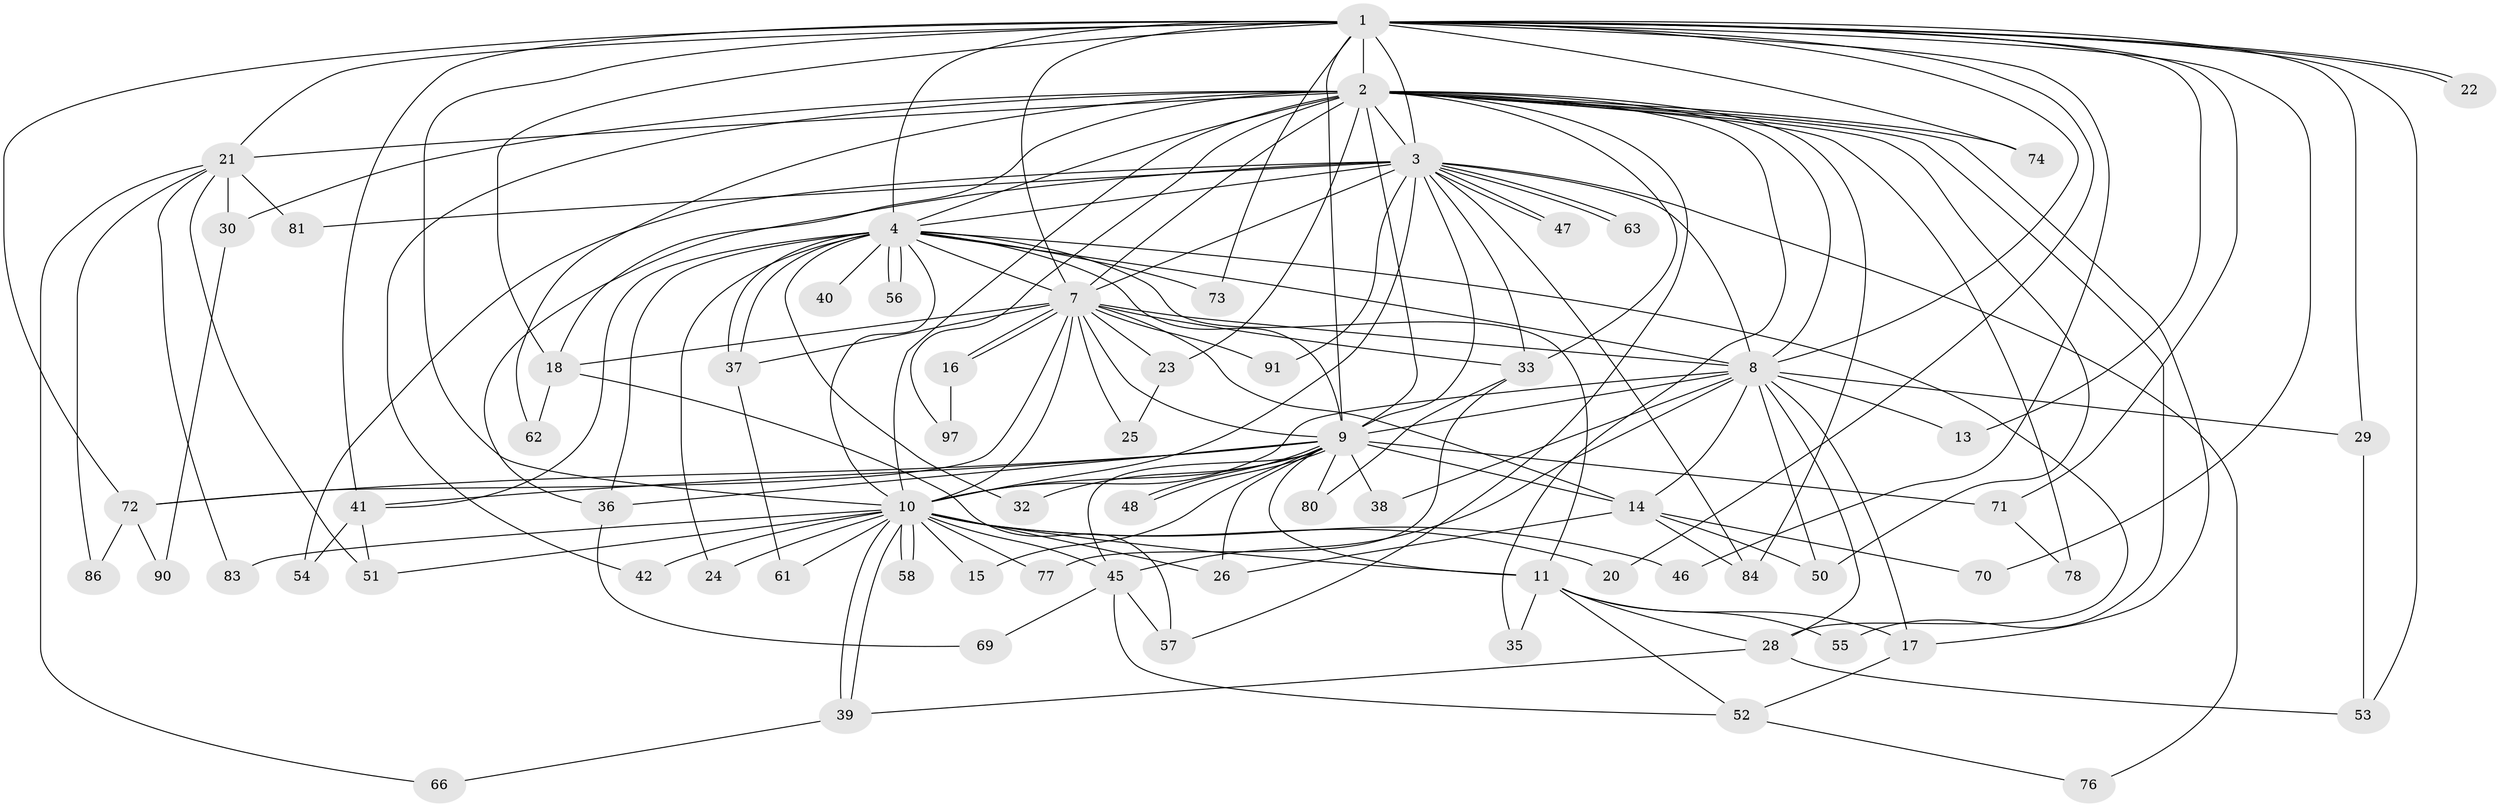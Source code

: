 // original degree distribution, {17: 0.02040816326530612, 22: 0.02040816326530612, 19: 0.01020408163265306, 18: 0.02040816326530612, 21: 0.01020408163265306, 23: 0.01020408163265306, 27: 0.01020408163265306, 8: 0.01020408163265306, 2: 0.5612244897959183, 4: 0.12244897959183673, 3: 0.16326530612244897, 5: 0.030612244897959183, 9: 0.01020408163265306}
// Generated by graph-tools (version 1.1) at 2025/10/02/27/25 16:10:57]
// undirected, 69 vertices, 168 edges
graph export_dot {
graph [start="1"]
  node [color=gray90,style=filled];
  1 [super="+6"];
  2 [super="+5"];
  3 [super="+92"];
  4 [super="+31"];
  7 [super="+64"];
  8 [super="+12"];
  9 [super="+95"];
  10 [super="+82"];
  11 [super="+19"];
  13;
  14 [super="+34"];
  15;
  16;
  17 [super="+75"];
  18 [super="+27"];
  20;
  21 [super="+49"];
  22;
  23;
  24;
  25;
  26 [super="+65"];
  28 [super="+87"];
  29;
  30;
  32;
  33 [super="+44"];
  35;
  36 [super="+67"];
  37 [super="+43"];
  38;
  39 [super="+94"];
  40;
  41 [super="+59"];
  42;
  45 [super="+60"];
  46 [super="+96"];
  47;
  48;
  50 [super="+68"];
  51 [super="+79"];
  52;
  53 [super="+93"];
  54;
  55;
  56;
  57 [super="+98"];
  58;
  61;
  62;
  63;
  66;
  69;
  70;
  71;
  72 [super="+88"];
  73;
  74;
  76;
  77;
  78 [super="+85"];
  80;
  81;
  83;
  84 [super="+89"];
  86;
  90;
  91;
  97;
  1 -- 2 [weight=4];
  1 -- 3 [weight=2];
  1 -- 4 [weight=2];
  1 -- 7 [weight=2];
  1 -- 8 [weight=2];
  1 -- 9 [weight=2];
  1 -- 10 [weight=2];
  1 -- 20;
  1 -- 21 [weight=2];
  1 -- 22;
  1 -- 22;
  1 -- 53;
  1 -- 73;
  1 -- 74;
  1 -- 70;
  1 -- 71;
  1 -- 13;
  1 -- 29;
  1 -- 41;
  1 -- 46 [weight=2];
  1 -- 72;
  1 -- 18;
  2 -- 3 [weight=2];
  2 -- 4 [weight=3];
  2 -- 7 [weight=2];
  2 -- 8 [weight=2];
  2 -- 9 [weight=2];
  2 -- 10 [weight=2];
  2 -- 18;
  2 -- 23;
  2 -- 30;
  2 -- 42;
  2 -- 74;
  2 -- 84;
  2 -- 97;
  2 -- 78 [weight=2];
  2 -- 17;
  2 -- 21;
  2 -- 33;
  2 -- 35;
  2 -- 50;
  2 -- 55;
  2 -- 62;
  2 -- 57;
  3 -- 4;
  3 -- 7;
  3 -- 8 [weight=2];
  3 -- 9;
  3 -- 10 [weight=2];
  3 -- 47;
  3 -- 47;
  3 -- 54;
  3 -- 63;
  3 -- 63;
  3 -- 76;
  3 -- 81;
  3 -- 91;
  3 -- 33;
  3 -- 84;
  3 -- 36;
  4 -- 7 [weight=2];
  4 -- 8;
  4 -- 9;
  4 -- 10;
  4 -- 11;
  4 -- 24;
  4 -- 28;
  4 -- 32;
  4 -- 36;
  4 -- 37;
  4 -- 37;
  4 -- 40 [weight=2];
  4 -- 56;
  4 -- 56;
  4 -- 73;
  4 -- 41;
  7 -- 8;
  7 -- 9;
  7 -- 10 [weight=2];
  7 -- 14;
  7 -- 16;
  7 -- 16;
  7 -- 18;
  7 -- 23;
  7 -- 25;
  7 -- 33;
  7 -- 72;
  7 -- 91;
  7 -- 37;
  8 -- 9;
  8 -- 10;
  8 -- 13;
  8 -- 14;
  8 -- 29;
  8 -- 38;
  8 -- 45;
  8 -- 50;
  8 -- 28;
  8 -- 17;
  9 -- 10;
  9 -- 15;
  9 -- 26;
  9 -- 32;
  9 -- 36;
  9 -- 38;
  9 -- 41;
  9 -- 48;
  9 -- 48;
  9 -- 71;
  9 -- 72;
  9 -- 80;
  9 -- 14;
  9 -- 45;
  9 -- 11;
  10 -- 11;
  10 -- 15;
  10 -- 20;
  10 -- 24;
  10 -- 26;
  10 -- 39;
  10 -- 39;
  10 -- 42;
  10 -- 45;
  10 -- 46;
  10 -- 51;
  10 -- 58;
  10 -- 58;
  10 -- 61;
  10 -- 77;
  10 -- 83;
  11 -- 17;
  11 -- 28;
  11 -- 35;
  11 -- 52;
  11 -- 55;
  14 -- 70;
  14 -- 84;
  14 -- 26;
  14 -- 50;
  16 -- 97;
  17 -- 52;
  18 -- 57;
  18 -- 62;
  21 -- 30;
  21 -- 66;
  21 -- 81;
  21 -- 83;
  21 -- 86;
  21 -- 51;
  23 -- 25;
  28 -- 39;
  28 -- 53;
  29 -- 53;
  30 -- 90;
  33 -- 80;
  33 -- 77;
  36 -- 69;
  37 -- 61;
  39 -- 66;
  41 -- 51;
  41 -- 54;
  45 -- 57;
  45 -- 69;
  45 -- 52;
  52 -- 76;
  71 -- 78;
  72 -- 86;
  72 -- 90;
}
